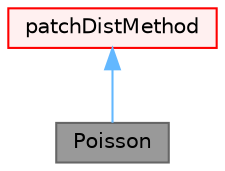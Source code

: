 digraph "Poisson"
{
 // LATEX_PDF_SIZE
  bgcolor="transparent";
  edge [fontname=Helvetica,fontsize=10,labelfontname=Helvetica,labelfontsize=10];
  node [fontname=Helvetica,fontsize=10,shape=box,height=0.2,width=0.4];
  Node1 [id="Node000001",label="Poisson",height=0.2,width=0.4,color="gray40", fillcolor="grey60", style="filled", fontcolor="black",tooltip="Calculation of approximate distance to nearest patch for all cells and boundary by solving Poisson's ..."];
  Node2 -> Node1 [id="edge1_Node000001_Node000002",dir="back",color="steelblue1",style="solid",tooltip=" "];
  Node2 [id="Node000002",label="patchDistMethod",height=0.2,width=0.4,color="red", fillcolor="#FFF0F0", style="filled",URL="$classFoam_1_1patchDistMethod.html",tooltip="Specialisation of patchDist for wall distance calculation."];
}
